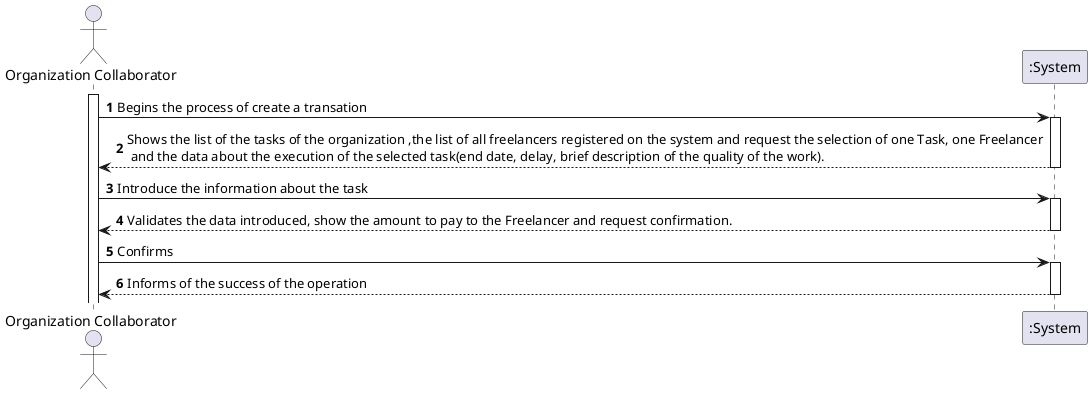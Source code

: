 @startuml
autonumber
actor "Organization Collaborator" as actor
participant ":System" as SYS

activate actor

actor -> SYS : Begins the process of create a transation
activate SYS
SYS ---> actor :Shows the list of the tasks of the organization ,the list of all freelancers registered on the system and request the selection of one Task, one Freelancer\n and the data about the execution of the selected task(end date, delay, brief description of the quality of the work).
deactivate SYS
actor -> SYS : Introduce the information about the task
activate SYS
SYS ---> actor : Validates the data introduced, show the amount to pay to the Freelancer and request confirmation.
deactivate SYS
actor -> SYS : Confirms
activate SYS
SYS ---> actor : Informs of the success of the operation
deactivate SYS

@enduml